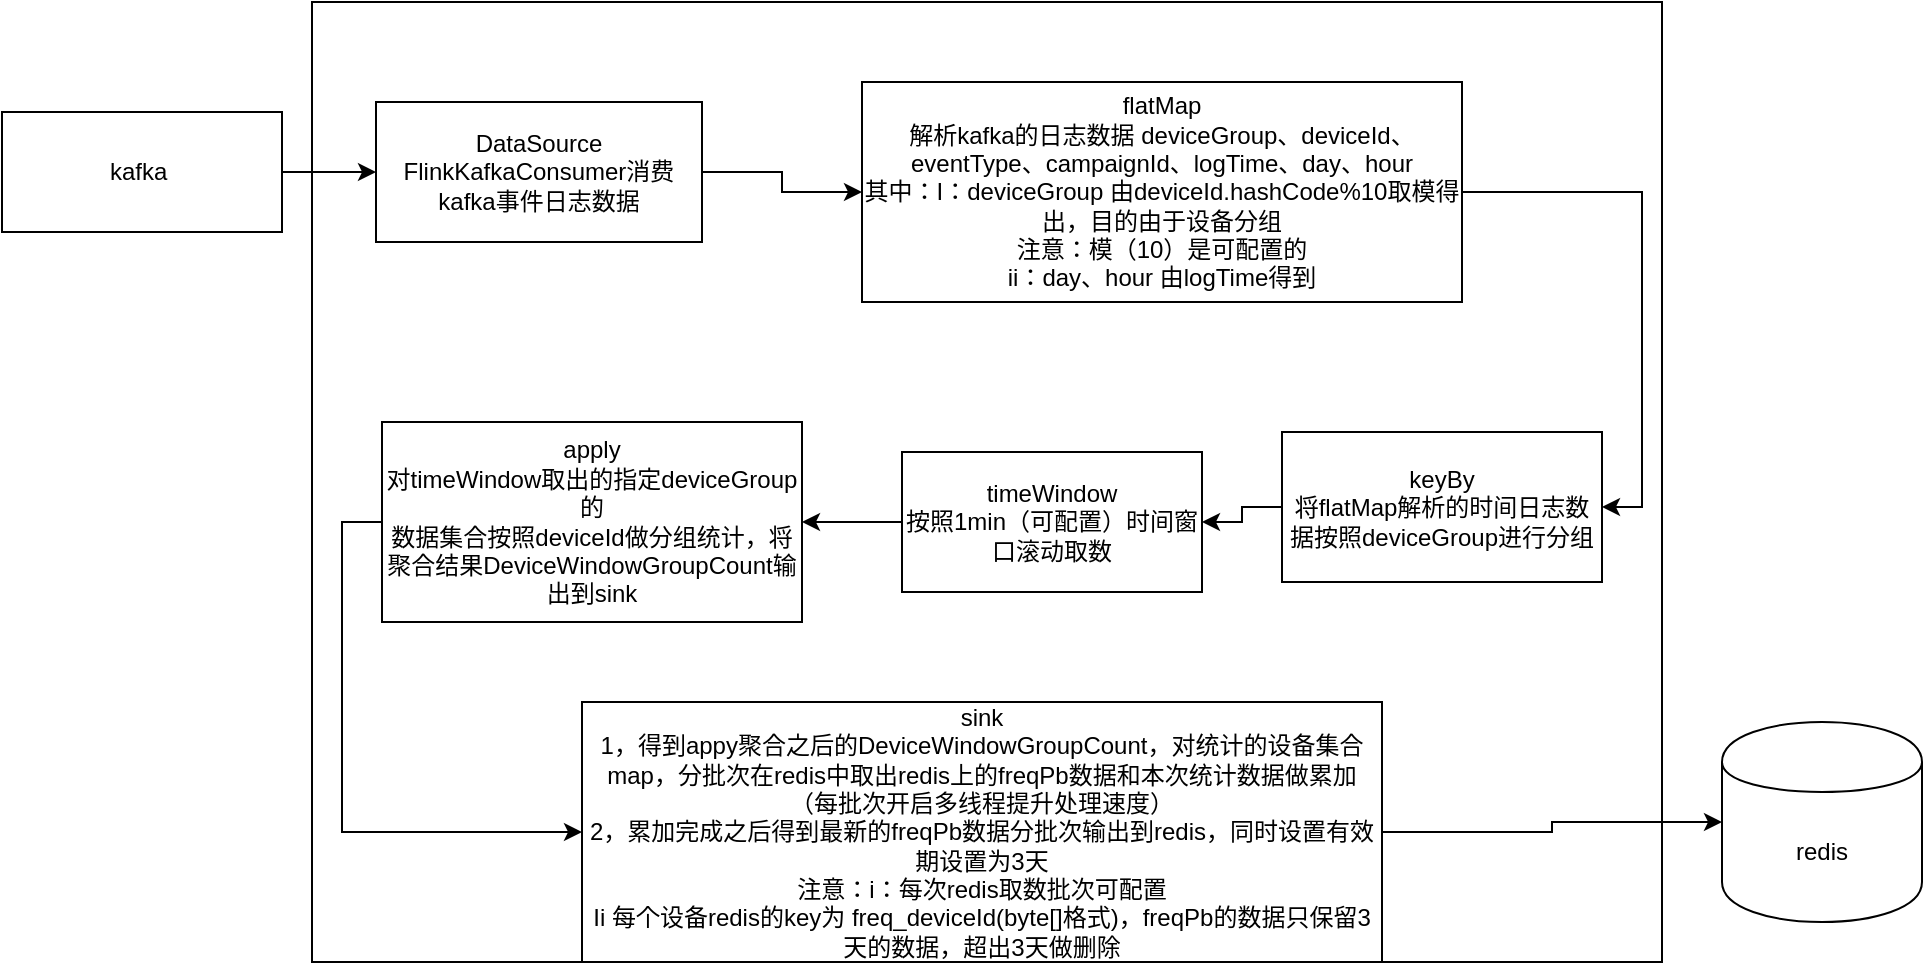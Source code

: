 <mxfile pages="1" version="11.2.8" type="github"><diagram id="tp8GGBlBm5eCPmm8hhna" name="流程图"><mxGraphModel dx="1172" dy="648" grid="1" gridSize="10" guides="1" tooltips="1" connect="1" arrows="1" fold="1" page="1" pageScale="1" pageWidth="827" pageHeight="1169" math="0" shadow="0"><root><mxCell id="0"/><mxCell id="1" parent="0"/><mxCell id="Om96epUa-josNmQ2KaXx-4" value="" style="rounded=0;whiteSpace=wrap;html=1;" vertex="1" parent="1"><mxGeometry x="215" y="100" width="675" height="480" as="geometry"/></mxCell><mxCell id="Om96epUa-josNmQ2KaXx-12" style="edgeStyle=orthogonalEdgeStyle;rounded=0;orthogonalLoop=1;jettySize=auto;html=1;entryX=0;entryY=0.5;entryDx=0;entryDy=0;" edge="1" parent="1" source="Om96epUa-josNmQ2KaXx-1" target="Om96epUa-josNmQ2KaXx-5"><mxGeometry relative="1" as="geometry"/></mxCell><mxCell id="Om96epUa-josNmQ2KaXx-1" value="kafka&amp;nbsp;" style="rounded=0;whiteSpace=wrap;html=1;" vertex="1" parent="1"><mxGeometry x="60" y="155" width="140" height="60" as="geometry"/></mxCell><mxCell id="Om96epUa-josNmQ2KaXx-13" style="edgeStyle=orthogonalEdgeStyle;rounded=0;orthogonalLoop=1;jettySize=auto;html=1;" edge="1" parent="1" source="Om96epUa-josNmQ2KaXx-5" target="Om96epUa-josNmQ2KaXx-6"><mxGeometry relative="1" as="geometry"/></mxCell><mxCell id="Om96epUa-josNmQ2KaXx-5" value="DataSource&lt;br&gt;FlinkKafkaConsumer消费kafka事件日志数据" style="rounded=0;whiteSpace=wrap;html=1;" vertex="1" parent="1"><mxGeometry x="247" y="150" width="163" height="70" as="geometry"/></mxCell><mxCell id="Om96epUa-josNmQ2KaXx-16" style="edgeStyle=orthogonalEdgeStyle;rounded=0;orthogonalLoop=1;jettySize=auto;html=1;exitX=1;exitY=0.5;exitDx=0;exitDy=0;entryX=1;entryY=0.5;entryDx=0;entryDy=0;" edge="1" parent="1" source="Om96epUa-josNmQ2KaXx-6" target="Om96epUa-josNmQ2KaXx-7"><mxGeometry relative="1" as="geometry"/></mxCell><mxCell id="Om96epUa-josNmQ2KaXx-6" value="flatMap&lt;br&gt;解析kafka的日志数据 deviceGroup、deviceId、eventType、campaignId、logTime、day、hour &lt;br&gt;其中：I：deviceGroup 由deviceId.hashCode%10取模得出，目的由于设备分组&lt;br&gt;注意：模（10）是可配置的&lt;br&gt;ii：day、hour 由logTime得到" style="rounded=0;whiteSpace=wrap;html=1;" vertex="1" parent="1"><mxGeometry x="490" y="140" width="300" height="110" as="geometry"/></mxCell><mxCell id="Om96epUa-josNmQ2KaXx-17" style="edgeStyle=orthogonalEdgeStyle;rounded=0;orthogonalLoop=1;jettySize=auto;html=1;" edge="1" parent="1" source="Om96epUa-josNmQ2KaXx-7" target="Om96epUa-josNmQ2KaXx-8"><mxGeometry relative="1" as="geometry"/></mxCell><mxCell id="Om96epUa-josNmQ2KaXx-7" value="keyBy&lt;br&gt;将flatMap解析的时间日志数据按照deviceGroup进行分组" style="rounded=0;whiteSpace=wrap;html=1;" vertex="1" parent="1"><mxGeometry x="700" y="315" width="160" height="75" as="geometry"/></mxCell><mxCell id="Om96epUa-josNmQ2KaXx-18" style="edgeStyle=orthogonalEdgeStyle;rounded=0;orthogonalLoop=1;jettySize=auto;html=1;" edge="1" parent="1" source="Om96epUa-josNmQ2KaXx-8" target="Om96epUa-josNmQ2KaXx-9"><mxGeometry relative="1" as="geometry"/></mxCell><mxCell id="Om96epUa-josNmQ2KaXx-8" value="timeWindow&lt;br&gt;按照1min（可配置）时间窗口滚动取数&lt;br&gt;" style="rounded=0;whiteSpace=wrap;html=1;" vertex="1" parent="1"><mxGeometry x="510" y="325" width="150" height="70" as="geometry"/></mxCell><mxCell id="Om96epUa-josNmQ2KaXx-20" style="edgeStyle=orthogonalEdgeStyle;rounded=0;orthogonalLoop=1;jettySize=auto;html=1;entryX=0;entryY=0.5;entryDx=0;entryDy=0;exitX=0;exitY=0.5;exitDx=0;exitDy=0;" edge="1" parent="1" source="Om96epUa-josNmQ2KaXx-9" target="Om96epUa-josNmQ2KaXx-10"><mxGeometry relative="1" as="geometry"/></mxCell><mxCell id="Om96epUa-josNmQ2KaXx-9" value="apply&lt;br&gt;对timeWindow取出的指定deviceGroup的&lt;br&gt;数据集合按照deviceId做分组统计，将聚合结果DeviceWindowGroupCount输出到sink" style="rounded=0;whiteSpace=wrap;html=1;" vertex="1" parent="1"><mxGeometry x="250" y="310" width="210" height="100" as="geometry"/></mxCell><mxCell id="Om96epUa-josNmQ2KaXx-21" style="edgeStyle=orthogonalEdgeStyle;rounded=0;orthogonalLoop=1;jettySize=auto;html=1;" edge="1" parent="1" source="Om96epUa-josNmQ2KaXx-10" target="Om96epUa-josNmQ2KaXx-11"><mxGeometry relative="1" as="geometry"/></mxCell><mxCell id="Om96epUa-josNmQ2KaXx-10" value="sink&lt;br&gt;1，得到appy聚合之后的DeviceWindowGroupCount，对统计的设备集合map，分批次在redis中取出redis上的freqPb数据和本次统计数据做累加（每批次开启多线程提升处理速度）&lt;br&gt;2，累加完成之后得到最新的freqPb数据分批次输出到redis，同时设置有效期设置为3天&lt;br&gt;注意：i：每次redis取数批次可配置&lt;br&gt;Ii 每个设备redis的key为 freq_deviceId(byte[]格式)，freqPb的数据只保留3天的数据，超出3天做删除" style="rounded=0;whiteSpace=wrap;html=1;" vertex="1" parent="1"><mxGeometry x="350" y="450" width="400" height="130" as="geometry"/></mxCell><mxCell id="Om96epUa-josNmQ2KaXx-11" value="redis" style="shape=cylinder;whiteSpace=wrap;html=1;boundedLbl=1;backgroundOutline=1;" vertex="1" parent="1"><mxGeometry x="920" y="460" width="100" height="100" as="geometry"/></mxCell></root></mxGraphModel></diagram></mxfile>